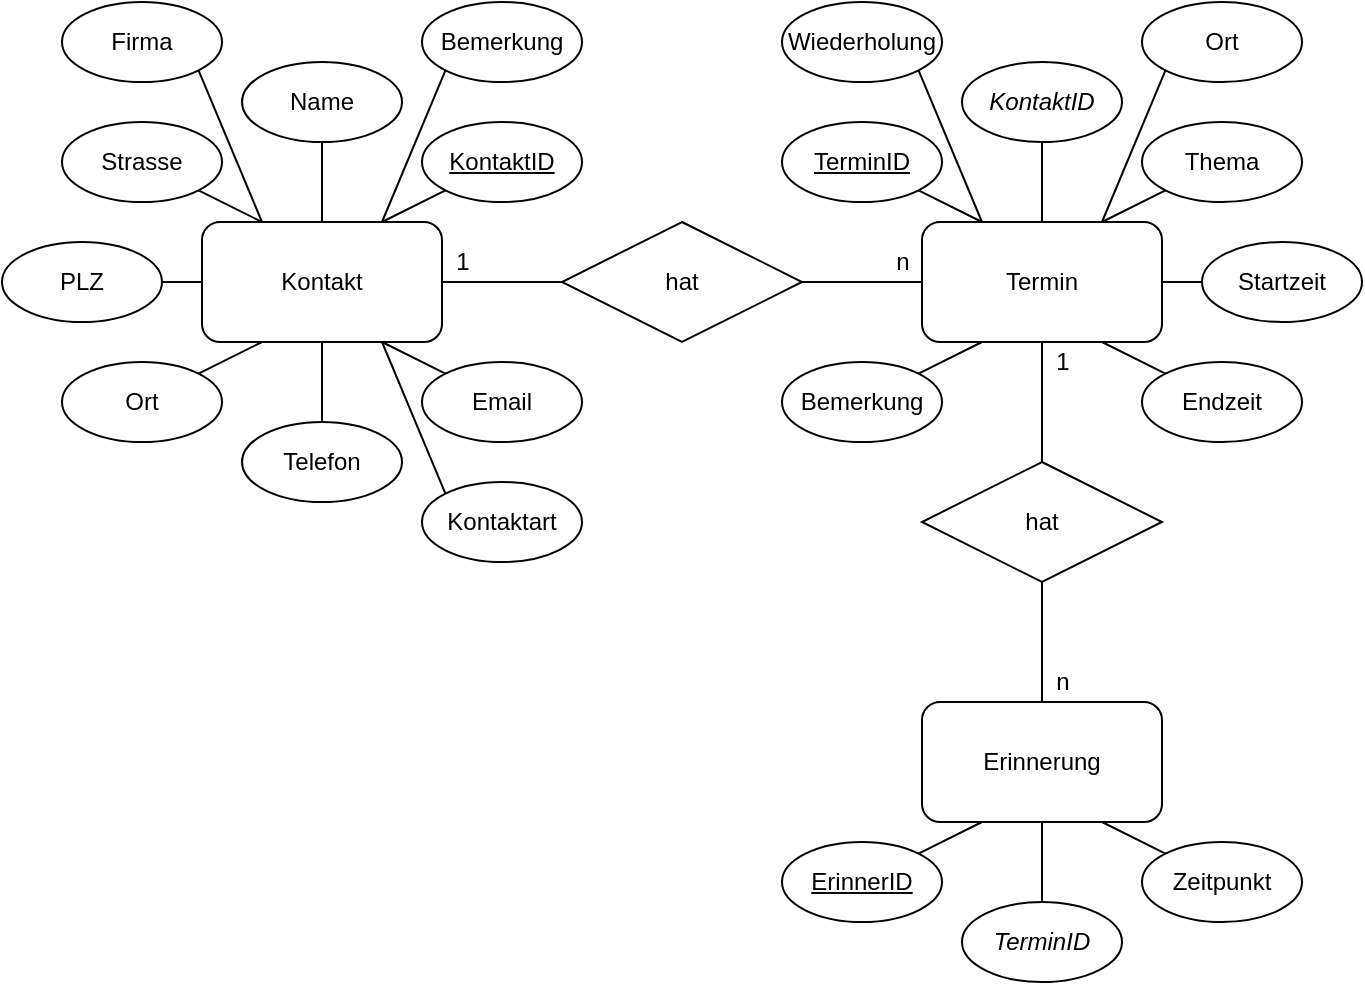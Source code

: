<mxfile version="15.9.6" type="device"><diagram id="QLV3Hk5BCd0QcdMKzksk" name="Page-1"><mxGraphModel dx="1038" dy="579" grid="1" gridSize="10" guides="1" tooltips="1" connect="1" arrows="1" fold="1" page="1" pageScale="1" pageWidth="827" pageHeight="1169" math="0" shadow="0"><root><mxCell id="0"/><mxCell id="1" parent="0"/><mxCell id="qEQV1mwLC8HeXLladXYq-1" value="Kontakt" style="rounded=1;whiteSpace=wrap;html=1;" vertex="1" parent="1"><mxGeometry x="140" y="170" width="120" height="60" as="geometry"/></mxCell><mxCell id="qEQV1mwLC8HeXLladXYq-2" value="Termin" style="rounded=1;whiteSpace=wrap;html=1;" vertex="1" parent="1"><mxGeometry x="500" y="170" width="120" height="60" as="geometry"/></mxCell><mxCell id="qEQV1mwLC8HeXLladXYq-3" value="Startzeit" style="ellipse;whiteSpace=wrap;html=1;" vertex="1" parent="1"><mxGeometry x="640" y="180" width="80" height="40" as="geometry"/></mxCell><mxCell id="qEQV1mwLC8HeXLladXYq-4" value="&lt;i&gt;KontaktID&lt;/i&gt;" style="ellipse;whiteSpace=wrap;html=1;" vertex="1" parent="1"><mxGeometry x="520" y="90" width="80" height="40" as="geometry"/></mxCell><mxCell id="qEQV1mwLC8HeXLladXYq-5" value="&lt;u&gt;KontaktID&lt;/u&gt;" style="ellipse;whiteSpace=wrap;html=1;" vertex="1" parent="1"><mxGeometry x="250" y="120" width="80" height="40" as="geometry"/></mxCell><mxCell id="qEQV1mwLC8HeXLladXYq-6" value="&lt;u&gt;TerminID&lt;/u&gt;" style="ellipse;whiteSpace=wrap;html=1;" vertex="1" parent="1"><mxGeometry x="430" y="120" width="80" height="40" as="geometry"/></mxCell><mxCell id="qEQV1mwLC8HeXLladXYq-7" value="Endzeit" style="ellipse;whiteSpace=wrap;html=1;" vertex="1" parent="1"><mxGeometry x="610" y="240" width="80" height="40" as="geometry"/></mxCell><mxCell id="qEQV1mwLC8HeXLladXYq-8" value="Ort" style="ellipse;whiteSpace=wrap;html=1;" vertex="1" parent="1"><mxGeometry x="610" y="60" width="80" height="40" as="geometry"/></mxCell><mxCell id="qEQV1mwLC8HeXLladXYq-9" value="Thema" style="ellipse;whiteSpace=wrap;html=1;" vertex="1" parent="1"><mxGeometry x="610" y="120" width="80" height="40" as="geometry"/></mxCell><mxCell id="qEQV1mwLC8HeXLladXYq-10" value="Name" style="ellipse;whiteSpace=wrap;html=1;" vertex="1" parent="1"><mxGeometry x="160" y="90" width="80" height="40" as="geometry"/></mxCell><mxCell id="qEQV1mwLC8HeXLladXYq-11" value="Email" style="ellipse;whiteSpace=wrap;html=1;" vertex="1" parent="1"><mxGeometry x="250" y="240" width="80" height="40" as="geometry"/></mxCell><mxCell id="qEQV1mwLC8HeXLladXYq-12" value="Telefon" style="ellipse;whiteSpace=wrap;html=1;" vertex="1" parent="1"><mxGeometry x="160" y="270" width="80" height="40" as="geometry"/></mxCell><mxCell id="qEQV1mwLC8HeXLladXYq-13" value="Strasse" style="ellipse;whiteSpace=wrap;html=1;" vertex="1" parent="1"><mxGeometry x="70" y="120" width="80" height="40" as="geometry"/></mxCell><mxCell id="qEQV1mwLC8HeXLladXYq-14" value="PLZ" style="ellipse;whiteSpace=wrap;html=1;" vertex="1" parent="1"><mxGeometry x="40" y="180" width="80" height="40" as="geometry"/></mxCell><mxCell id="qEQV1mwLC8HeXLladXYq-15" value="Kontaktart" style="ellipse;whiteSpace=wrap;html=1;" vertex="1" parent="1"><mxGeometry x="250" y="300" width="80" height="40" as="geometry"/></mxCell><mxCell id="qEQV1mwLC8HeXLladXYq-16" value="Bemerkung" style="ellipse;whiteSpace=wrap;html=1;" vertex="1" parent="1"><mxGeometry x="250" y="60" width="80" height="40" as="geometry"/></mxCell><mxCell id="qEQV1mwLC8HeXLladXYq-17" value="Firma" style="ellipse;whiteSpace=wrap;html=1;" vertex="1" parent="1"><mxGeometry x="70" y="60" width="80" height="40" as="geometry"/></mxCell><mxCell id="qEQV1mwLC8HeXLladXYq-18" value="Ort" style="ellipse;whiteSpace=wrap;html=1;" vertex="1" parent="1"><mxGeometry x="70" y="240" width="80" height="40" as="geometry"/></mxCell><mxCell id="qEQV1mwLC8HeXLladXYq-20" value="Bemerkung" style="ellipse;whiteSpace=wrap;html=1;" vertex="1" parent="1"><mxGeometry x="430" y="240" width="80" height="40" as="geometry"/></mxCell><mxCell id="qEQV1mwLC8HeXLladXYq-23" value="Erinnerung" style="rounded=1;whiteSpace=wrap;html=1;" vertex="1" parent="1"><mxGeometry x="500" y="410" width="120" height="60" as="geometry"/></mxCell><mxCell id="qEQV1mwLC8HeXLladXYq-24" value="&lt;u&gt;ErinnerID&lt;/u&gt;" style="ellipse;whiteSpace=wrap;html=1;" vertex="1" parent="1"><mxGeometry x="430" y="480" width="80" height="40" as="geometry"/></mxCell><mxCell id="qEQV1mwLC8HeXLladXYq-25" value="Zeitpunkt" style="ellipse;whiteSpace=wrap;html=1;" vertex="1" parent="1"><mxGeometry x="610" y="480" width="80" height="40" as="geometry"/></mxCell><mxCell id="qEQV1mwLC8HeXLladXYq-26" value="&lt;i&gt;TerminID&lt;/i&gt;" style="ellipse;whiteSpace=wrap;html=1;" vertex="1" parent="1"><mxGeometry x="520" y="510" width="80" height="40" as="geometry"/></mxCell><mxCell id="qEQV1mwLC8HeXLladXYq-27" value="Wiederholung" style="ellipse;whiteSpace=wrap;html=1;" vertex="1" parent="1"><mxGeometry x="430" y="60" width="80" height="40" as="geometry"/></mxCell><mxCell id="qEQV1mwLC8HeXLladXYq-28" value="" style="endArrow=none;html=1;rounded=0;exitX=1;exitY=0.5;exitDx=0;exitDy=0;entryX=0;entryY=0.5;entryDx=0;entryDy=0;startArrow=none;" edge="1" parent="1" source="qEQV1mwLC8HeXLladXYq-34" target="qEQV1mwLC8HeXLladXYq-2"><mxGeometry width="50" height="50" relative="1" as="geometry"><mxPoint x="390" y="320" as="sourcePoint"/><mxPoint x="440" y="270" as="targetPoint"/></mxGeometry></mxCell><mxCell id="qEQV1mwLC8HeXLladXYq-29" value="" style="endArrow=none;html=1;rounded=0;entryX=0.5;entryY=1;entryDx=0;entryDy=0;exitX=0.5;exitY=0;exitDx=0;exitDy=0;startArrow=none;" edge="1" parent="1" source="qEQV1mwLC8HeXLladXYq-36" target="qEQV1mwLC8HeXLladXYq-2"><mxGeometry width="50" height="50" relative="1" as="geometry"><mxPoint x="390" y="320" as="sourcePoint"/><mxPoint x="440" y="270" as="targetPoint"/></mxGeometry></mxCell><mxCell id="qEQV1mwLC8HeXLladXYq-30" value="1" style="text;html=1;align=center;verticalAlign=middle;resizable=0;points=[];autosize=1;strokeColor=none;fillColor=none;" vertex="1" parent="1"><mxGeometry x="260" y="180" width="20" height="20" as="geometry"/></mxCell><mxCell id="qEQV1mwLC8HeXLladXYq-31" value="n" style="text;html=1;align=center;verticalAlign=middle;resizable=0;points=[];autosize=1;strokeColor=none;fillColor=none;" vertex="1" parent="1"><mxGeometry x="480" y="180" width="20" height="20" as="geometry"/></mxCell><mxCell id="qEQV1mwLC8HeXLladXYq-32" value="n" style="text;html=1;align=center;verticalAlign=middle;resizable=0;points=[];autosize=1;strokeColor=none;fillColor=none;" vertex="1" parent="1"><mxGeometry x="560" y="390" width="20" height="20" as="geometry"/></mxCell><mxCell id="qEQV1mwLC8HeXLladXYq-33" value="1" style="text;html=1;align=center;verticalAlign=middle;resizable=0;points=[];autosize=1;strokeColor=none;fillColor=none;" vertex="1" parent="1"><mxGeometry x="560" y="230" width="20" height="20" as="geometry"/></mxCell><mxCell id="qEQV1mwLC8HeXLladXYq-34" value="hat" style="rhombus;whiteSpace=wrap;html=1;" vertex="1" parent="1"><mxGeometry x="320" y="170" width="120" height="60" as="geometry"/></mxCell><mxCell id="qEQV1mwLC8HeXLladXYq-35" value="" style="endArrow=none;html=1;rounded=0;exitX=1;exitY=0.5;exitDx=0;exitDy=0;entryX=0;entryY=0.5;entryDx=0;entryDy=0;" edge="1" parent="1" source="qEQV1mwLC8HeXLladXYq-1" target="qEQV1mwLC8HeXLladXYq-34"><mxGeometry width="50" height="50" relative="1" as="geometry"><mxPoint x="260" y="200" as="sourcePoint"/><mxPoint x="500" y="200" as="targetPoint"/></mxGeometry></mxCell><mxCell id="qEQV1mwLC8HeXLladXYq-36" value="hat" style="rhombus;whiteSpace=wrap;html=1;" vertex="1" parent="1"><mxGeometry x="500" y="290" width="120" height="60" as="geometry"/></mxCell><mxCell id="qEQV1mwLC8HeXLladXYq-37" value="" style="endArrow=none;html=1;rounded=0;entryX=0.5;entryY=1;entryDx=0;entryDy=0;exitX=0.5;exitY=0;exitDx=0;exitDy=0;" edge="1" parent="1" source="qEQV1mwLC8HeXLladXYq-23" target="qEQV1mwLC8HeXLladXYq-36"><mxGeometry width="50" height="50" relative="1" as="geometry"><mxPoint x="560" y="410" as="sourcePoint"/><mxPoint x="560" y="230" as="targetPoint"/></mxGeometry></mxCell><mxCell id="qEQV1mwLC8HeXLladXYq-38" value="" style="endArrow=none;html=1;rounded=0;exitX=0.75;exitY=1;exitDx=0;exitDy=0;entryX=0;entryY=0;entryDx=0;entryDy=0;" edge="1" parent="1" source="qEQV1mwLC8HeXLladXYq-1" target="qEQV1mwLC8HeXLladXYq-11"><mxGeometry width="50" height="50" relative="1" as="geometry"><mxPoint x="390" y="320" as="sourcePoint"/><mxPoint x="440" y="270" as="targetPoint"/></mxGeometry></mxCell><mxCell id="qEQV1mwLC8HeXLladXYq-39" value="" style="endArrow=none;html=1;rounded=0;exitX=0.5;exitY=1;exitDx=0;exitDy=0;entryX=0.5;entryY=0;entryDx=0;entryDy=0;" edge="1" parent="1" source="qEQV1mwLC8HeXLladXYq-1" target="qEQV1mwLC8HeXLladXYq-12"><mxGeometry width="50" height="50" relative="1" as="geometry"><mxPoint x="390" y="320" as="sourcePoint"/><mxPoint x="440" y="270" as="targetPoint"/></mxGeometry></mxCell><mxCell id="qEQV1mwLC8HeXLladXYq-40" value="" style="endArrow=none;html=1;rounded=0;exitX=1;exitY=0;exitDx=0;exitDy=0;entryX=0.25;entryY=1;entryDx=0;entryDy=0;" edge="1" parent="1" source="qEQV1mwLC8HeXLladXYq-18" target="qEQV1mwLC8HeXLladXYq-1"><mxGeometry width="50" height="50" relative="1" as="geometry"><mxPoint x="390" y="320" as="sourcePoint"/><mxPoint x="440" y="270" as="targetPoint"/></mxGeometry></mxCell><mxCell id="qEQV1mwLC8HeXLladXYq-41" value="" style="endArrow=none;html=1;rounded=0;exitX=1;exitY=0.5;exitDx=0;exitDy=0;entryX=0;entryY=0.5;entryDx=0;entryDy=0;" edge="1" parent="1" source="qEQV1mwLC8HeXLladXYq-14" target="qEQV1mwLC8HeXLladXYq-1"><mxGeometry width="50" height="50" relative="1" as="geometry"><mxPoint x="390" y="320" as="sourcePoint"/><mxPoint x="440" y="270" as="targetPoint"/></mxGeometry></mxCell><mxCell id="qEQV1mwLC8HeXLladXYq-42" value="" style="endArrow=none;html=1;rounded=0;exitX=1;exitY=1;exitDx=0;exitDy=0;entryX=0.25;entryY=0;entryDx=0;entryDy=0;" edge="1" parent="1" source="qEQV1mwLC8HeXLladXYq-13" target="qEQV1mwLC8HeXLladXYq-1"><mxGeometry width="50" height="50" relative="1" as="geometry"><mxPoint x="390" y="320" as="sourcePoint"/><mxPoint x="440" y="270" as="targetPoint"/></mxGeometry></mxCell><mxCell id="qEQV1mwLC8HeXLladXYq-43" value="" style="endArrow=none;html=1;rounded=0;exitX=0.5;exitY=1;exitDx=0;exitDy=0;entryX=0.5;entryY=0;entryDx=0;entryDy=0;" edge="1" parent="1" source="qEQV1mwLC8HeXLladXYq-10" target="qEQV1mwLC8HeXLladXYq-1"><mxGeometry width="50" height="50" relative="1" as="geometry"><mxPoint x="390" y="320" as="sourcePoint"/><mxPoint x="440" y="270" as="targetPoint"/></mxGeometry></mxCell><mxCell id="qEQV1mwLC8HeXLladXYq-44" value="" style="endArrow=none;html=1;rounded=0;exitX=0;exitY=1;exitDx=0;exitDy=0;entryX=0.75;entryY=0;entryDx=0;entryDy=0;" edge="1" parent="1" source="qEQV1mwLC8HeXLladXYq-5" target="qEQV1mwLC8HeXLladXYq-1"><mxGeometry width="50" height="50" relative="1" as="geometry"><mxPoint x="390" y="320" as="sourcePoint"/><mxPoint x="440" y="270" as="targetPoint"/></mxGeometry></mxCell><mxCell id="qEQV1mwLC8HeXLladXYq-45" value="" style="endArrow=none;html=1;rounded=0;exitX=0.25;exitY=1;exitDx=0;exitDy=0;entryX=1;entryY=0;entryDx=0;entryDy=0;" edge="1" parent="1" source="qEQV1mwLC8HeXLladXYq-2" target="qEQV1mwLC8HeXLladXYq-20"><mxGeometry width="50" height="50" relative="1" as="geometry"><mxPoint x="390" y="320" as="sourcePoint"/><mxPoint x="440" y="270" as="targetPoint"/></mxGeometry></mxCell><mxCell id="qEQV1mwLC8HeXLladXYq-46" value="" style="endArrow=none;html=1;rounded=0;exitX=0;exitY=0;exitDx=0;exitDy=0;entryX=0.75;entryY=1;entryDx=0;entryDy=0;" edge="1" parent="1" source="qEQV1mwLC8HeXLladXYq-7" target="qEQV1mwLC8HeXLladXYq-2"><mxGeometry width="50" height="50" relative="1" as="geometry"><mxPoint x="390" y="320" as="sourcePoint"/><mxPoint x="440" y="270" as="targetPoint"/></mxGeometry></mxCell><mxCell id="qEQV1mwLC8HeXLladXYq-47" value="" style="endArrow=none;html=1;rounded=0;exitX=0.25;exitY=1;exitDx=0;exitDy=0;entryX=1;entryY=0;entryDx=0;entryDy=0;" edge="1" parent="1" source="qEQV1mwLC8HeXLladXYq-23" target="qEQV1mwLC8HeXLladXYq-24"><mxGeometry width="50" height="50" relative="1" as="geometry"><mxPoint x="390" y="320" as="sourcePoint"/><mxPoint x="440" y="270" as="targetPoint"/></mxGeometry></mxCell><mxCell id="qEQV1mwLC8HeXLladXYq-48" value="" style="endArrow=none;html=1;rounded=0;exitX=0.5;exitY=0;exitDx=0;exitDy=0;entryX=0.5;entryY=1;entryDx=0;entryDy=0;" edge="1" parent="1" source="qEQV1mwLC8HeXLladXYq-26" target="qEQV1mwLC8HeXLladXYq-23"><mxGeometry width="50" height="50" relative="1" as="geometry"><mxPoint x="390" y="320" as="sourcePoint"/><mxPoint x="440" y="270" as="targetPoint"/></mxGeometry></mxCell><mxCell id="qEQV1mwLC8HeXLladXYq-49" value="" style="endArrow=none;html=1;rounded=0;exitX=0;exitY=0;exitDx=0;exitDy=0;entryX=0.75;entryY=1;entryDx=0;entryDy=0;" edge="1" parent="1" source="qEQV1mwLC8HeXLladXYq-25" target="qEQV1mwLC8HeXLladXYq-23"><mxGeometry width="50" height="50" relative="1" as="geometry"><mxPoint x="390" y="320" as="sourcePoint"/><mxPoint x="440" y="270" as="targetPoint"/></mxGeometry></mxCell><mxCell id="qEQV1mwLC8HeXLladXYq-50" value="" style="endArrow=none;html=1;rounded=0;exitX=0;exitY=0.5;exitDx=0;exitDy=0;entryX=1;entryY=0.5;entryDx=0;entryDy=0;" edge="1" parent="1" source="qEQV1mwLC8HeXLladXYq-3" target="qEQV1mwLC8HeXLladXYq-2"><mxGeometry width="50" height="50" relative="1" as="geometry"><mxPoint x="390" y="320" as="sourcePoint"/><mxPoint x="440" y="270" as="targetPoint"/></mxGeometry></mxCell><mxCell id="qEQV1mwLC8HeXLladXYq-51" value="" style="endArrow=none;html=1;rounded=0;exitX=1;exitY=1;exitDx=0;exitDy=0;entryX=0.25;entryY=0;entryDx=0;entryDy=0;" edge="1" parent="1" source="qEQV1mwLC8HeXLladXYq-6" target="qEQV1mwLC8HeXLladXYq-2"><mxGeometry width="50" height="50" relative="1" as="geometry"><mxPoint x="390" y="320" as="sourcePoint"/><mxPoint x="440" y="270" as="targetPoint"/></mxGeometry></mxCell><mxCell id="qEQV1mwLC8HeXLladXYq-52" value="" style="endArrow=none;html=1;rounded=0;exitX=0;exitY=1;exitDx=0;exitDy=0;entryX=0.75;entryY=0;entryDx=0;entryDy=0;" edge="1" parent="1" source="qEQV1mwLC8HeXLladXYq-9" target="qEQV1mwLC8HeXLladXYq-2"><mxGeometry width="50" height="50" relative="1" as="geometry"><mxPoint x="390" y="320" as="sourcePoint"/><mxPoint x="440" y="270" as="targetPoint"/></mxGeometry></mxCell><mxCell id="qEQV1mwLC8HeXLladXYq-53" value="" style="endArrow=none;html=1;rounded=0;exitX=0.5;exitY=1;exitDx=0;exitDy=0;entryX=0.5;entryY=0;entryDx=0;entryDy=0;" edge="1" parent="1" source="qEQV1mwLC8HeXLladXYq-4" target="qEQV1mwLC8HeXLladXYq-2"><mxGeometry width="50" height="50" relative="1" as="geometry"><mxPoint x="390" y="320" as="sourcePoint"/><mxPoint x="440" y="270" as="targetPoint"/></mxGeometry></mxCell><mxCell id="qEQV1mwLC8HeXLladXYq-54" value="" style="endArrow=none;html=1;rounded=0;exitX=0;exitY=0;exitDx=0;exitDy=0;entryX=0.75;entryY=1;entryDx=0;entryDy=0;" edge="1" parent="1" source="qEQV1mwLC8HeXLladXYq-15" target="qEQV1mwLC8HeXLladXYq-1"><mxGeometry width="50" height="50" relative="1" as="geometry"><mxPoint x="390" y="320" as="sourcePoint"/><mxPoint x="440" y="270" as="targetPoint"/></mxGeometry></mxCell><mxCell id="qEQV1mwLC8HeXLladXYq-55" value="" style="endArrow=none;html=1;rounded=0;exitX=1;exitY=1;exitDx=0;exitDy=0;entryX=0.25;entryY=0;entryDx=0;entryDy=0;" edge="1" parent="1" source="qEQV1mwLC8HeXLladXYq-17" target="qEQV1mwLC8HeXLladXYq-1"><mxGeometry width="50" height="50" relative="1" as="geometry"><mxPoint x="390" y="320" as="sourcePoint"/><mxPoint x="440" y="270" as="targetPoint"/></mxGeometry></mxCell><mxCell id="qEQV1mwLC8HeXLladXYq-56" value="" style="endArrow=none;html=1;rounded=0;exitX=0;exitY=1;exitDx=0;exitDy=0;entryX=0.75;entryY=0;entryDx=0;entryDy=0;" edge="1" parent="1" source="qEQV1mwLC8HeXLladXYq-16" target="qEQV1mwLC8HeXLladXYq-1"><mxGeometry width="50" height="50" relative="1" as="geometry"><mxPoint x="390" y="320" as="sourcePoint"/><mxPoint x="440" y="270" as="targetPoint"/></mxGeometry></mxCell><mxCell id="qEQV1mwLC8HeXLladXYq-57" value="" style="endArrow=none;html=1;rounded=0;exitX=1;exitY=1;exitDx=0;exitDy=0;entryX=0.25;entryY=0;entryDx=0;entryDy=0;" edge="1" parent="1" source="qEQV1mwLC8HeXLladXYq-27" target="qEQV1mwLC8HeXLladXYq-2"><mxGeometry width="50" height="50" relative="1" as="geometry"><mxPoint x="390" y="320" as="sourcePoint"/><mxPoint x="440" y="270" as="targetPoint"/></mxGeometry></mxCell><mxCell id="qEQV1mwLC8HeXLladXYq-58" value="" style="endArrow=none;html=1;rounded=0;exitX=0;exitY=1;exitDx=0;exitDy=0;entryX=0.75;entryY=0;entryDx=0;entryDy=0;" edge="1" parent="1" source="qEQV1mwLC8HeXLladXYq-8" target="qEQV1mwLC8HeXLladXYq-2"><mxGeometry width="50" height="50" relative="1" as="geometry"><mxPoint x="390" y="320" as="sourcePoint"/><mxPoint x="440" y="270" as="targetPoint"/></mxGeometry></mxCell></root></mxGraphModel></diagram></mxfile>